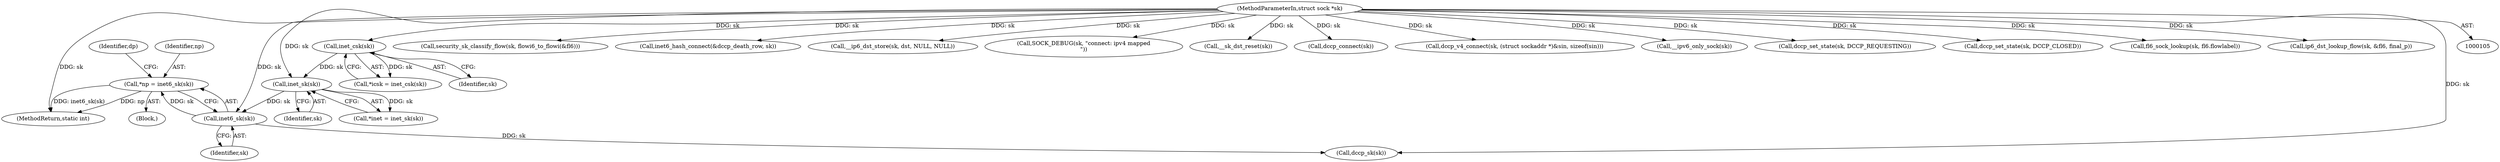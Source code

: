 digraph "0_linux_45f6fad84cc305103b28d73482b344d7f5b76f39@pointer" {
"1000127" [label="(Call,*np = inet6_sk(sk))"];
"1000129" [label="(Call,inet6_sk(sk))"];
"1000124" [label="(Call,inet_sk(sk))"];
"1000119" [label="(Call,inet_csk(sk))"];
"1000106" [label="(MethodParameterIn,struct sock *sk)"];
"1000456" [label="(Call,security_sk_classify_flow(sk, flowi6_to_flowi(&fl6)))"];
"1000130" [label="(Identifier,sk)"];
"1000109" [label="(Block,)"];
"1000558" [label="(Call,inet6_hash_connect(&dccp_death_row, sk))"];
"1000117" [label="(Call,*icsk = inet_csk(sk))"];
"1000125" [label="(Identifier,sk)"];
"1000515" [label="(Call,__ip6_dst_store(sk, dst, NULL, NULL))"];
"1000106" [label="(MethodParameterIn,struct sock *sk)"];
"1000315" [label="(Call,SOCK_DEBUG(sk, \"connect: ipv4 mapped\n\"))"];
"1000120" [label="(Identifier,sk)"];
"1000599" [label="(Call,__sk_dst_reset(sk))"];
"1000127" [label="(Call,*np = inet6_sk(sk))"];
"1000119" [label="(Call,inet_csk(sk))"];
"1000588" [label="(Call,dccp_connect(sk))"];
"1000124" [label="(Call,inet_sk(sk))"];
"1000133" [label="(Identifier,dp)"];
"1000362" [label="(Call,dccp_v4_connect(sk, (struct sockaddr *)&sin, sizeof(sin)))"];
"1000319" [label="(Call,__ipv6_only_sock(sk))"];
"1000129" [label="(Call,inet6_sk(sk))"];
"1000553" [label="(Call,dccp_set_state(sk, DCCP_REQUESTING))"];
"1000128" [label="(Identifier,np)"];
"1000596" [label="(Call,dccp_set_state(sk, DCCP_CLOSED))"];
"1000201" [label="(Call,fl6_sock_lookup(sk, fl6.flowlabel))"];
"1000134" [label="(Call,dccp_sk(sk))"];
"1000122" [label="(Call,*inet = inet_sk(sk))"];
"1000473" [label="(Call,ip6_dst_lookup_flow(sk, &fl6, final_p))"];
"1000614" [label="(MethodReturn,static int)"];
"1000127" -> "1000109"  [label="AST: "];
"1000127" -> "1000129"  [label="CFG: "];
"1000128" -> "1000127"  [label="AST: "];
"1000129" -> "1000127"  [label="AST: "];
"1000133" -> "1000127"  [label="CFG: "];
"1000127" -> "1000614"  [label="DDG: inet6_sk(sk)"];
"1000127" -> "1000614"  [label="DDG: np"];
"1000129" -> "1000127"  [label="DDG: sk"];
"1000129" -> "1000130"  [label="CFG: "];
"1000130" -> "1000129"  [label="AST: "];
"1000124" -> "1000129"  [label="DDG: sk"];
"1000106" -> "1000129"  [label="DDG: sk"];
"1000129" -> "1000134"  [label="DDG: sk"];
"1000124" -> "1000122"  [label="AST: "];
"1000124" -> "1000125"  [label="CFG: "];
"1000125" -> "1000124"  [label="AST: "];
"1000122" -> "1000124"  [label="CFG: "];
"1000124" -> "1000122"  [label="DDG: sk"];
"1000119" -> "1000124"  [label="DDG: sk"];
"1000106" -> "1000124"  [label="DDG: sk"];
"1000119" -> "1000117"  [label="AST: "];
"1000119" -> "1000120"  [label="CFG: "];
"1000120" -> "1000119"  [label="AST: "];
"1000117" -> "1000119"  [label="CFG: "];
"1000119" -> "1000117"  [label="DDG: sk"];
"1000106" -> "1000119"  [label="DDG: sk"];
"1000106" -> "1000105"  [label="AST: "];
"1000106" -> "1000614"  [label="DDG: sk"];
"1000106" -> "1000134"  [label="DDG: sk"];
"1000106" -> "1000201"  [label="DDG: sk"];
"1000106" -> "1000315"  [label="DDG: sk"];
"1000106" -> "1000319"  [label="DDG: sk"];
"1000106" -> "1000362"  [label="DDG: sk"];
"1000106" -> "1000456"  [label="DDG: sk"];
"1000106" -> "1000473"  [label="DDG: sk"];
"1000106" -> "1000515"  [label="DDG: sk"];
"1000106" -> "1000553"  [label="DDG: sk"];
"1000106" -> "1000558"  [label="DDG: sk"];
"1000106" -> "1000588"  [label="DDG: sk"];
"1000106" -> "1000596"  [label="DDG: sk"];
"1000106" -> "1000599"  [label="DDG: sk"];
}
